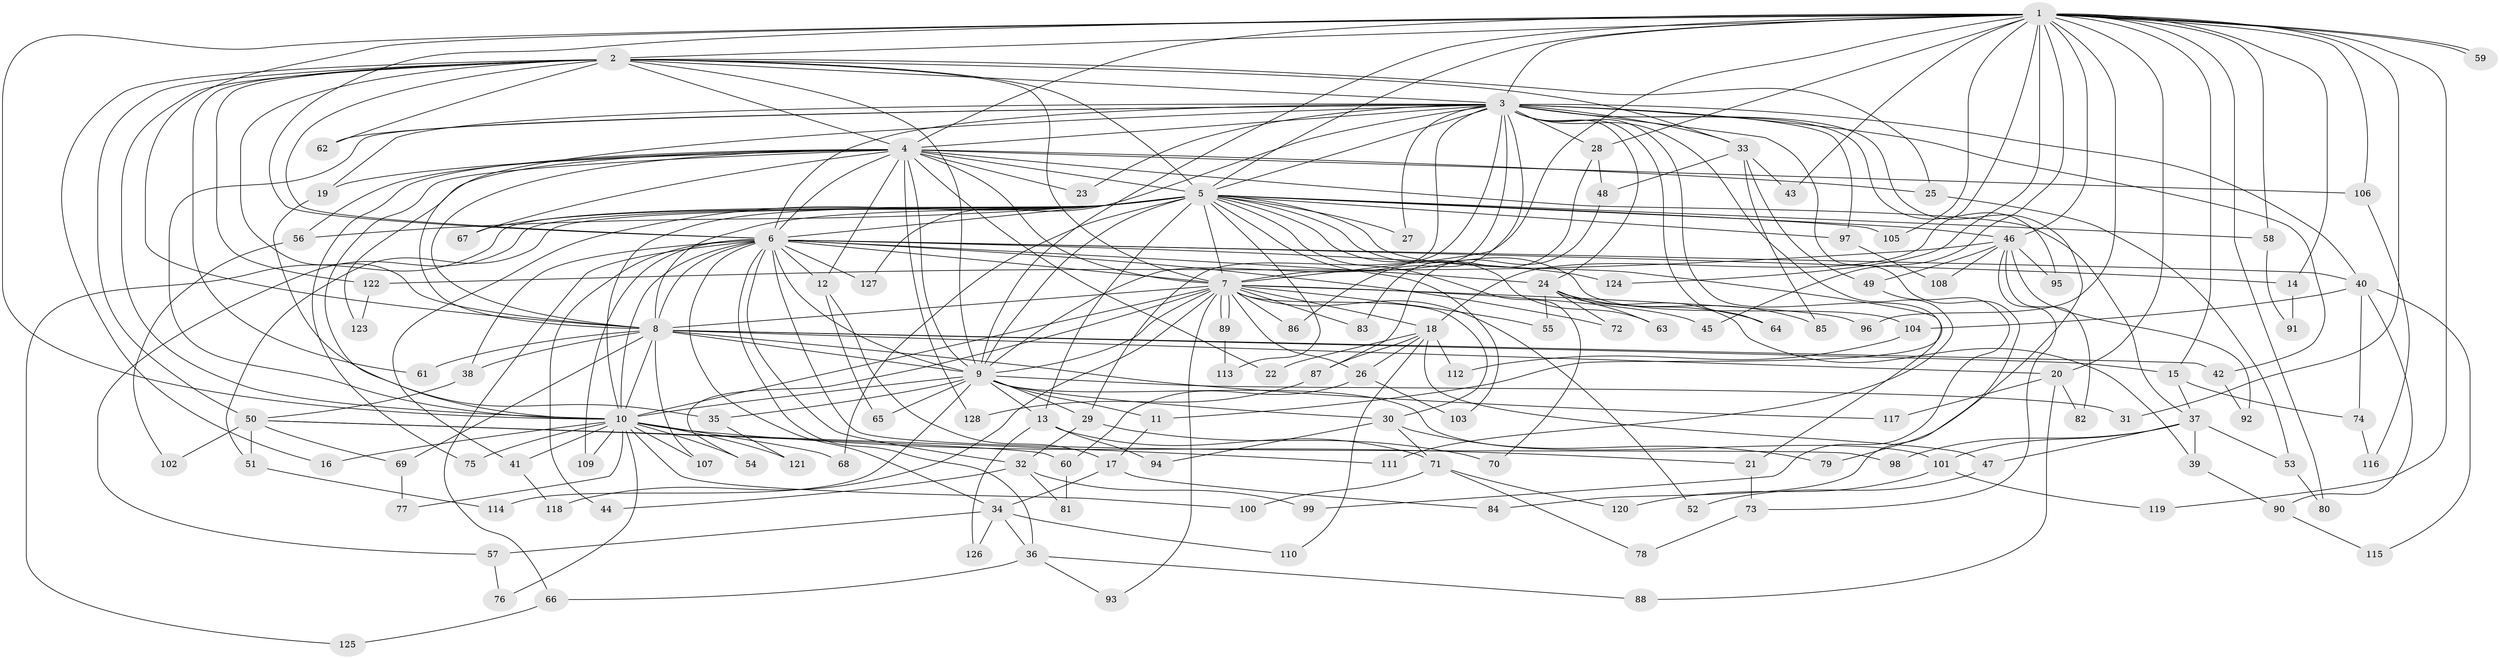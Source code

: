 // coarse degree distribution, {41: 0.01020408163265306, 15: 0.02040816326530612, 30: 0.01020408163265306, 19: 0.030612244897959183, 22: 0.01020408163265306, 18: 0.01020408163265306, 3: 0.21428571428571427, 4: 0.10204081632653061, 5: 0.05102040816326531, 2: 0.45918367346938777, 8: 0.02040816326530612, 7: 0.02040816326530612, 6: 0.02040816326530612, 9: 0.01020408163265306, 1: 0.01020408163265306}
// Generated by graph-tools (version 1.1) at 2025/23/03/03/25 07:23:37]
// undirected, 128 vertices, 281 edges
graph export_dot {
graph [start="1"]
  node [color=gray90,style=filled];
  1;
  2;
  3;
  4;
  5;
  6;
  7;
  8;
  9;
  10;
  11;
  12;
  13;
  14;
  15;
  16;
  17;
  18;
  19;
  20;
  21;
  22;
  23;
  24;
  25;
  26;
  27;
  28;
  29;
  30;
  31;
  32;
  33;
  34;
  35;
  36;
  37;
  38;
  39;
  40;
  41;
  42;
  43;
  44;
  45;
  46;
  47;
  48;
  49;
  50;
  51;
  52;
  53;
  54;
  55;
  56;
  57;
  58;
  59;
  60;
  61;
  62;
  63;
  64;
  65;
  66;
  67;
  68;
  69;
  70;
  71;
  72;
  73;
  74;
  75;
  76;
  77;
  78;
  79;
  80;
  81;
  82;
  83;
  84;
  85;
  86;
  87;
  88;
  89;
  90;
  91;
  92;
  93;
  94;
  95;
  96;
  97;
  98;
  99;
  100;
  101;
  102;
  103;
  104;
  105;
  106;
  107;
  108;
  109;
  110;
  111;
  112;
  113;
  114;
  115;
  116;
  117;
  118;
  119;
  120;
  121;
  122;
  123;
  124;
  125;
  126;
  127;
  128;
  1 -- 2;
  1 -- 3;
  1 -- 4;
  1 -- 5;
  1 -- 6;
  1 -- 7;
  1 -- 8;
  1 -- 9;
  1 -- 10;
  1 -- 14;
  1 -- 15;
  1 -- 18;
  1 -- 20;
  1 -- 28;
  1 -- 31;
  1 -- 43;
  1 -- 45;
  1 -- 46;
  1 -- 58;
  1 -- 59;
  1 -- 59;
  1 -- 80;
  1 -- 96;
  1 -- 105;
  1 -- 106;
  1 -- 119;
  1 -- 124;
  2 -- 3;
  2 -- 4;
  2 -- 5;
  2 -- 6;
  2 -- 7;
  2 -- 8;
  2 -- 9;
  2 -- 10;
  2 -- 16;
  2 -- 25;
  2 -- 33;
  2 -- 50;
  2 -- 61;
  2 -- 62;
  2 -- 122;
  3 -- 4;
  3 -- 5;
  3 -- 6;
  3 -- 7;
  3 -- 8;
  3 -- 9;
  3 -- 10;
  3 -- 11;
  3 -- 19;
  3 -- 23;
  3 -- 24;
  3 -- 27;
  3 -- 28;
  3 -- 29;
  3 -- 33;
  3 -- 40;
  3 -- 42;
  3 -- 62;
  3 -- 64;
  3 -- 79;
  3 -- 84;
  3 -- 86;
  3 -- 95;
  3 -- 97;
  3 -- 111;
  3 -- 127;
  4 -- 5;
  4 -- 6;
  4 -- 7;
  4 -- 8;
  4 -- 9;
  4 -- 10;
  4 -- 12;
  4 -- 19;
  4 -- 22;
  4 -- 23;
  4 -- 25;
  4 -- 37;
  4 -- 56;
  4 -- 67;
  4 -- 75;
  4 -- 106;
  4 -- 123;
  4 -- 128;
  5 -- 6;
  5 -- 7;
  5 -- 8;
  5 -- 9;
  5 -- 10;
  5 -- 13;
  5 -- 21;
  5 -- 27;
  5 -- 41;
  5 -- 46;
  5 -- 51;
  5 -- 56;
  5 -- 57;
  5 -- 58;
  5 -- 63;
  5 -- 67;
  5 -- 68;
  5 -- 70;
  5 -- 97;
  5 -- 103;
  5 -- 104;
  5 -- 105;
  5 -- 113;
  5 -- 125;
  6 -- 7;
  6 -- 8;
  6 -- 9;
  6 -- 10;
  6 -- 12;
  6 -- 14;
  6 -- 24;
  6 -- 32;
  6 -- 34;
  6 -- 36;
  6 -- 38;
  6 -- 40;
  6 -- 44;
  6 -- 66;
  6 -- 72;
  6 -- 98;
  6 -- 109;
  6 -- 124;
  6 -- 127;
  7 -- 8;
  7 -- 9;
  7 -- 10;
  7 -- 18;
  7 -- 26;
  7 -- 30;
  7 -- 45;
  7 -- 52;
  7 -- 54;
  7 -- 55;
  7 -- 83;
  7 -- 86;
  7 -- 89;
  7 -- 89;
  7 -- 93;
  7 -- 96;
  7 -- 118;
  8 -- 9;
  8 -- 10;
  8 -- 15;
  8 -- 20;
  8 -- 38;
  8 -- 42;
  8 -- 61;
  8 -- 69;
  8 -- 107;
  8 -- 117;
  9 -- 10;
  9 -- 11;
  9 -- 13;
  9 -- 29;
  9 -- 30;
  9 -- 31;
  9 -- 35;
  9 -- 65;
  9 -- 101;
  9 -- 114;
  10 -- 16;
  10 -- 21;
  10 -- 41;
  10 -- 54;
  10 -- 68;
  10 -- 75;
  10 -- 76;
  10 -- 77;
  10 -- 100;
  10 -- 107;
  10 -- 109;
  10 -- 121;
  11 -- 17;
  12 -- 17;
  12 -- 65;
  13 -- 71;
  13 -- 94;
  13 -- 126;
  14 -- 91;
  15 -- 37;
  15 -- 74;
  17 -- 34;
  17 -- 84;
  18 -- 22;
  18 -- 26;
  18 -- 47;
  18 -- 87;
  18 -- 110;
  18 -- 112;
  19 -- 35;
  20 -- 82;
  20 -- 88;
  20 -- 117;
  21 -- 73;
  24 -- 39;
  24 -- 55;
  24 -- 63;
  24 -- 64;
  24 -- 72;
  24 -- 85;
  25 -- 53;
  26 -- 60;
  26 -- 103;
  28 -- 48;
  28 -- 83;
  29 -- 32;
  29 -- 70;
  30 -- 71;
  30 -- 79;
  30 -- 94;
  32 -- 44;
  32 -- 81;
  32 -- 99;
  33 -- 43;
  33 -- 48;
  33 -- 49;
  33 -- 85;
  34 -- 36;
  34 -- 57;
  34 -- 110;
  34 -- 126;
  35 -- 121;
  36 -- 66;
  36 -- 88;
  36 -- 93;
  37 -- 39;
  37 -- 47;
  37 -- 53;
  37 -- 98;
  37 -- 101;
  38 -- 50;
  39 -- 90;
  40 -- 74;
  40 -- 90;
  40 -- 104;
  40 -- 115;
  41 -- 118;
  42 -- 92;
  46 -- 49;
  46 -- 73;
  46 -- 82;
  46 -- 92;
  46 -- 95;
  46 -- 108;
  46 -- 122;
  47 -- 52;
  48 -- 87;
  49 -- 99;
  50 -- 51;
  50 -- 60;
  50 -- 69;
  50 -- 102;
  50 -- 111;
  51 -- 114;
  53 -- 80;
  56 -- 102;
  57 -- 76;
  58 -- 91;
  60 -- 81;
  66 -- 125;
  69 -- 77;
  71 -- 78;
  71 -- 100;
  71 -- 120;
  73 -- 78;
  74 -- 116;
  87 -- 128;
  89 -- 113;
  90 -- 115;
  97 -- 108;
  101 -- 119;
  101 -- 120;
  104 -- 112;
  106 -- 116;
  122 -- 123;
}
